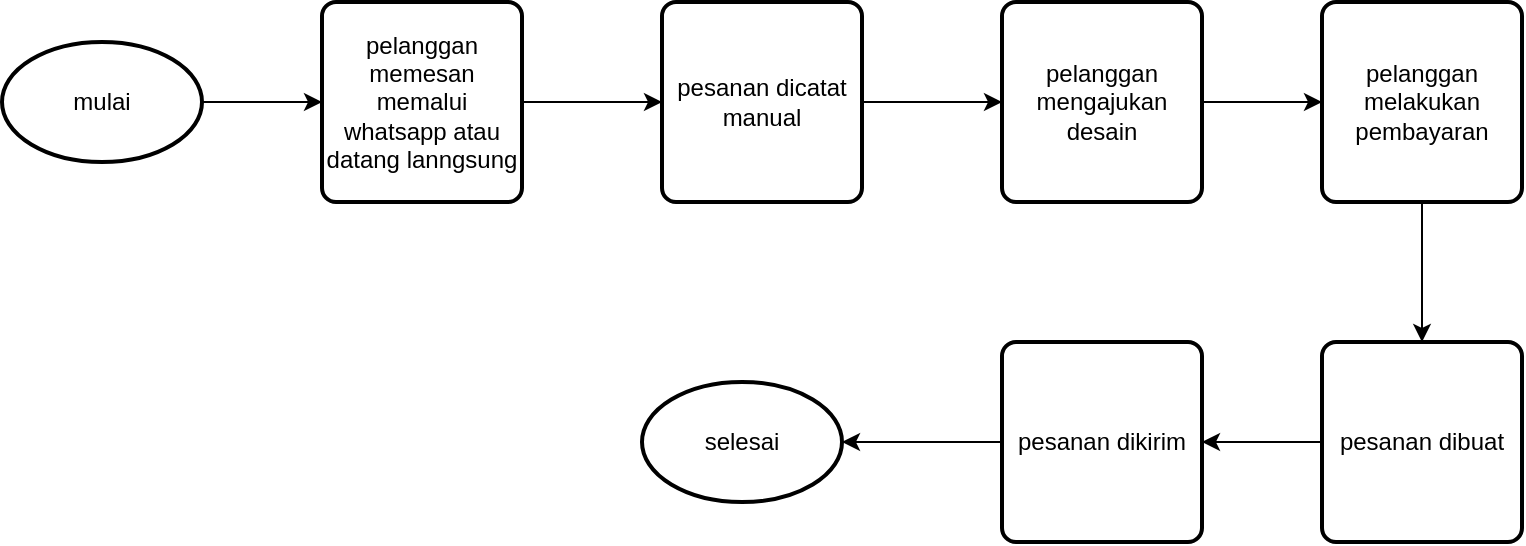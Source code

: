 <mxfile version="21.0.6" type="github">
  <diagram id="C5RBs43oDa-KdzZeNtuy" name="Page-1">
    <mxGraphModel dx="880" dy="444" grid="1" gridSize="10" guides="1" tooltips="1" connect="1" arrows="1" fold="1" page="1" pageScale="1" pageWidth="827" pageHeight="1169" math="0" shadow="0">
      <root>
        <mxCell id="WIyWlLk6GJQsqaUBKTNV-0" />
        <mxCell id="WIyWlLk6GJQsqaUBKTNV-1" parent="WIyWlLk6GJQsqaUBKTNV-0" />
        <mxCell id="RviMH3Hru-u1aAHknL5z-16" style="edgeStyle=orthogonalEdgeStyle;rounded=0;orthogonalLoop=1;jettySize=auto;html=1;exitX=1;exitY=0.5;exitDx=0;exitDy=0;exitPerimeter=0;entryX=0;entryY=0.5;entryDx=0;entryDy=0;" edge="1" parent="WIyWlLk6GJQsqaUBKTNV-1" source="RviMH3Hru-u1aAHknL5z-0" target="RviMH3Hru-u1aAHknL5z-1">
          <mxGeometry relative="1" as="geometry" />
        </mxCell>
        <mxCell id="RviMH3Hru-u1aAHknL5z-0" value="mulai" style="strokeWidth=2;html=1;shape=mxgraph.flowchart.start_1;whiteSpace=wrap;" vertex="1" parent="WIyWlLk6GJQsqaUBKTNV-1">
          <mxGeometry x="20" y="40" width="100" height="60" as="geometry" />
        </mxCell>
        <mxCell id="RviMH3Hru-u1aAHknL5z-17" style="edgeStyle=orthogonalEdgeStyle;rounded=0;orthogonalLoop=1;jettySize=auto;html=1;exitX=1;exitY=0.5;exitDx=0;exitDy=0;entryX=0;entryY=0.5;entryDx=0;entryDy=0;" edge="1" parent="WIyWlLk6GJQsqaUBKTNV-1" source="RviMH3Hru-u1aAHknL5z-1" target="RviMH3Hru-u1aAHknL5z-3">
          <mxGeometry relative="1" as="geometry" />
        </mxCell>
        <mxCell id="RviMH3Hru-u1aAHknL5z-1" value="pelanggan memesan memalui whatsapp atau datang lanngsung" style="rounded=1;whiteSpace=wrap;html=1;absoluteArcSize=1;arcSize=14;strokeWidth=2;" vertex="1" parent="WIyWlLk6GJQsqaUBKTNV-1">
          <mxGeometry x="180" y="20" width="100" height="100" as="geometry" />
        </mxCell>
        <mxCell id="RviMH3Hru-u1aAHknL5z-18" style="edgeStyle=orthogonalEdgeStyle;rounded=0;orthogonalLoop=1;jettySize=auto;html=1;exitX=1;exitY=0.5;exitDx=0;exitDy=0;" edge="1" parent="WIyWlLk6GJQsqaUBKTNV-1" source="RviMH3Hru-u1aAHknL5z-3" target="RviMH3Hru-u1aAHknL5z-5">
          <mxGeometry relative="1" as="geometry" />
        </mxCell>
        <mxCell id="RviMH3Hru-u1aAHknL5z-3" value="pesanan dicatat manual" style="rounded=1;whiteSpace=wrap;html=1;absoluteArcSize=1;arcSize=14;strokeWidth=2;" vertex="1" parent="WIyWlLk6GJQsqaUBKTNV-1">
          <mxGeometry x="350" y="20" width="100" height="100" as="geometry" />
        </mxCell>
        <mxCell id="RviMH3Hru-u1aAHknL5z-19" style="edgeStyle=orthogonalEdgeStyle;rounded=0;orthogonalLoop=1;jettySize=auto;html=1;exitX=1;exitY=0.5;exitDx=0;exitDy=0;entryX=0;entryY=0.5;entryDx=0;entryDy=0;" edge="1" parent="WIyWlLk6GJQsqaUBKTNV-1" source="RviMH3Hru-u1aAHknL5z-5" target="RviMH3Hru-u1aAHknL5z-7">
          <mxGeometry relative="1" as="geometry" />
        </mxCell>
        <mxCell id="RviMH3Hru-u1aAHknL5z-5" value="pelanggan mengajukan desain" style="rounded=1;whiteSpace=wrap;html=1;absoluteArcSize=1;arcSize=14;strokeWidth=2;" vertex="1" parent="WIyWlLk6GJQsqaUBKTNV-1">
          <mxGeometry x="520" y="20" width="100" height="100" as="geometry" />
        </mxCell>
        <mxCell id="RviMH3Hru-u1aAHknL5z-20" style="edgeStyle=orthogonalEdgeStyle;rounded=0;orthogonalLoop=1;jettySize=auto;html=1;exitX=0.5;exitY=1;exitDx=0;exitDy=0;entryX=0.5;entryY=0;entryDx=0;entryDy=0;" edge="1" parent="WIyWlLk6GJQsqaUBKTNV-1" source="RviMH3Hru-u1aAHknL5z-7" target="RviMH3Hru-u1aAHknL5z-9">
          <mxGeometry relative="1" as="geometry" />
        </mxCell>
        <mxCell id="RviMH3Hru-u1aAHknL5z-7" value="pelanggan melakukan pembayaran" style="rounded=1;whiteSpace=wrap;html=1;absoluteArcSize=1;arcSize=14;strokeWidth=2;" vertex="1" parent="WIyWlLk6GJQsqaUBKTNV-1">
          <mxGeometry x="680" y="20" width="100" height="100" as="geometry" />
        </mxCell>
        <mxCell id="RviMH3Hru-u1aAHknL5z-21" style="edgeStyle=orthogonalEdgeStyle;rounded=0;orthogonalLoop=1;jettySize=auto;html=1;exitX=0;exitY=0.5;exitDx=0;exitDy=0;entryX=1;entryY=0.5;entryDx=0;entryDy=0;" edge="1" parent="WIyWlLk6GJQsqaUBKTNV-1" source="RviMH3Hru-u1aAHknL5z-9" target="RviMH3Hru-u1aAHknL5z-10">
          <mxGeometry relative="1" as="geometry" />
        </mxCell>
        <mxCell id="RviMH3Hru-u1aAHknL5z-9" value="pesanan dibuat" style="rounded=1;whiteSpace=wrap;html=1;absoluteArcSize=1;arcSize=14;strokeWidth=2;" vertex="1" parent="WIyWlLk6GJQsqaUBKTNV-1">
          <mxGeometry x="680" y="190" width="100" height="100" as="geometry" />
        </mxCell>
        <mxCell id="RviMH3Hru-u1aAHknL5z-22" style="edgeStyle=orthogonalEdgeStyle;rounded=0;orthogonalLoop=1;jettySize=auto;html=1;exitX=0;exitY=0.5;exitDx=0;exitDy=0;entryX=1;entryY=0.5;entryDx=0;entryDy=0;entryPerimeter=0;" edge="1" parent="WIyWlLk6GJQsqaUBKTNV-1" source="RviMH3Hru-u1aAHknL5z-10" target="RviMH3Hru-u1aAHknL5z-13">
          <mxGeometry relative="1" as="geometry" />
        </mxCell>
        <mxCell id="RviMH3Hru-u1aAHknL5z-10" value="pesanan dikirim" style="rounded=1;whiteSpace=wrap;html=1;absoluteArcSize=1;arcSize=14;strokeWidth=2;" vertex="1" parent="WIyWlLk6GJQsqaUBKTNV-1">
          <mxGeometry x="520" y="190" width="100" height="100" as="geometry" />
        </mxCell>
        <mxCell id="RviMH3Hru-u1aAHknL5z-13" value="selesai" style="strokeWidth=2;html=1;shape=mxgraph.flowchart.start_1;whiteSpace=wrap;" vertex="1" parent="WIyWlLk6GJQsqaUBKTNV-1">
          <mxGeometry x="340" y="210" width="100" height="60" as="geometry" />
        </mxCell>
      </root>
    </mxGraphModel>
  </diagram>
</mxfile>
